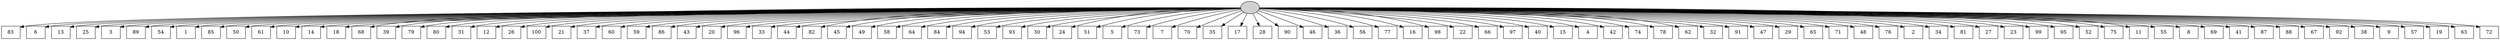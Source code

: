 digraph G {
0[style=filled, fillcolor=grey82, label=""];
1[shape=box,style=filled, fillcolor=white,label="83\n"];
2[shape=box,style=filled, fillcolor=white,label="6\n"];
3[shape=box,style=filled, fillcolor=white,label="13\n"];
4[shape=box,style=filled, fillcolor=white,label="25\n"];
5[shape=box,style=filled, fillcolor=white,label="3\n"];
6[shape=box,style=filled, fillcolor=white,label="89\n"];
7[shape=box,style=filled, fillcolor=white,label="54\n"];
8[shape=box,style=filled, fillcolor=white,label="1\n"];
9[shape=box,style=filled, fillcolor=white,label="85\n"];
10[shape=box,style=filled, fillcolor=white,label="50\n"];
11[shape=box,style=filled, fillcolor=white,label="61\n"];
12[shape=box,style=filled, fillcolor=white,label="10\n"];
13[shape=box,style=filled, fillcolor=white,label="14\n"];
14[shape=box,style=filled, fillcolor=white,label="18\n"];
15[shape=box,style=filled, fillcolor=white,label="68\n"];
16[shape=box,style=filled, fillcolor=white,label="39\n"];
17[shape=box,style=filled, fillcolor=white,label="79\n"];
18[shape=box,style=filled, fillcolor=white,label="80\n"];
19[shape=box,style=filled, fillcolor=white,label="31\n"];
20[shape=box,style=filled, fillcolor=white,label="12\n"];
21[shape=box,style=filled, fillcolor=white,label="26\n"];
22[shape=box,style=filled, fillcolor=white,label="100\n"];
23[shape=box,style=filled, fillcolor=white,label="21\n"];
24[shape=box,style=filled, fillcolor=white,label="37\n"];
25[shape=box,style=filled, fillcolor=white,label="60\n"];
26[shape=box,style=filled, fillcolor=white,label="59\n"];
27[shape=box,style=filled, fillcolor=white,label="86\n"];
28[shape=box,style=filled, fillcolor=white,label="43\n"];
29[shape=box,style=filled, fillcolor=white,label="20\n"];
30[shape=box,style=filled, fillcolor=white,label="96\n"];
31[shape=box,style=filled, fillcolor=white,label="33\n"];
32[shape=box,style=filled, fillcolor=white,label="44\n"];
33[shape=box,style=filled, fillcolor=white,label="82\n"];
34[shape=box,style=filled, fillcolor=white,label="45\n"];
35[shape=box,style=filled, fillcolor=white,label="49\n"];
36[shape=box,style=filled, fillcolor=white,label="58\n"];
37[shape=box,style=filled, fillcolor=white,label="64\n"];
38[shape=box,style=filled, fillcolor=white,label="84\n"];
39[shape=box,style=filled, fillcolor=white,label="94\n"];
40[shape=box,style=filled, fillcolor=white,label="53\n"];
41[shape=box,style=filled, fillcolor=white,label="93\n"];
42[shape=box,style=filled, fillcolor=white,label="30\n"];
43[shape=box,style=filled, fillcolor=white,label="24\n"];
44[shape=box,style=filled, fillcolor=white,label="51\n"];
45[shape=box,style=filled, fillcolor=white,label="5\n"];
46[shape=box,style=filled, fillcolor=white,label="73\n"];
47[shape=box,style=filled, fillcolor=white,label="7\n"];
48[shape=box,style=filled, fillcolor=white,label="70\n"];
49[shape=box,style=filled, fillcolor=white,label="35\n"];
50[shape=box,style=filled, fillcolor=white,label="17\n"];
51[shape=box,style=filled, fillcolor=white,label="28\n"];
52[shape=box,style=filled, fillcolor=white,label="90\n"];
53[shape=box,style=filled, fillcolor=white,label="46\n"];
54[shape=box,style=filled, fillcolor=white,label="36\n"];
55[shape=box,style=filled, fillcolor=white,label="56\n"];
56[shape=box,style=filled, fillcolor=white,label="77\n"];
57[shape=box,style=filled, fillcolor=white,label="16\n"];
58[shape=box,style=filled, fillcolor=white,label="98\n"];
59[shape=box,style=filled, fillcolor=white,label="22\n"];
60[shape=box,style=filled, fillcolor=white,label="66\n"];
61[shape=box,style=filled, fillcolor=white,label="97\n"];
62[shape=box,style=filled, fillcolor=white,label="40\n"];
63[shape=box,style=filled, fillcolor=white,label="15\n"];
64[shape=box,style=filled, fillcolor=white,label="4\n"];
65[shape=box,style=filled, fillcolor=white,label="42\n"];
66[shape=box,style=filled, fillcolor=white,label="74\n"];
67[shape=box,style=filled, fillcolor=white,label="78\n"];
68[shape=box,style=filled, fillcolor=white,label="62\n"];
69[shape=box,style=filled, fillcolor=white,label="32\n"];
70[shape=box,style=filled, fillcolor=white,label="91\n"];
71[shape=box,style=filled, fillcolor=white,label="47\n"];
72[shape=box,style=filled, fillcolor=white,label="29\n"];
73[shape=box,style=filled, fillcolor=white,label="65\n"];
74[shape=box,style=filled, fillcolor=white,label="71\n"];
75[shape=box,style=filled, fillcolor=white,label="48\n"];
76[shape=box,style=filled, fillcolor=white,label="76\n"];
77[shape=box,style=filled, fillcolor=white,label="2\n"];
78[shape=box,style=filled, fillcolor=white,label="34\n"];
79[shape=box,style=filled, fillcolor=white,label="81\n"];
80[shape=box,style=filled, fillcolor=white,label="27\n"];
81[shape=box,style=filled, fillcolor=white,label="23\n"];
82[shape=box,style=filled, fillcolor=white,label="99\n"];
83[shape=box,style=filled, fillcolor=white,label="95\n"];
84[shape=box,style=filled, fillcolor=white,label="52\n"];
85[shape=box,style=filled, fillcolor=white,label="75\n"];
86[shape=box,style=filled, fillcolor=white,label="11\n"];
87[shape=box,style=filled, fillcolor=white,label="55\n"];
88[shape=box,style=filled, fillcolor=white,label="8\n"];
89[shape=box,style=filled, fillcolor=white,label="69\n"];
90[shape=box,style=filled, fillcolor=white,label="41\n"];
91[shape=box,style=filled, fillcolor=white,label="87\n"];
92[shape=box,style=filled, fillcolor=white,label="88\n"];
93[shape=box,style=filled, fillcolor=white,label="67\n"];
94[shape=box,style=filled, fillcolor=white,label="92\n"];
95[shape=box,style=filled, fillcolor=white,label="38\n"];
96[shape=box,style=filled, fillcolor=white,label="9\n"];
97[shape=box,style=filled, fillcolor=white,label="57\n"];
98[shape=box,style=filled, fillcolor=white,label="19\n"];
99[shape=box,style=filled, fillcolor=white,label="63\n"];
100[shape=box,style=filled, fillcolor=white,label="72\n"];
0->1 ;
0->2 ;
0->3 ;
0->4 ;
0->5 ;
0->6 ;
0->7 ;
0->8 ;
0->9 ;
0->10 ;
0->11 ;
0->12 ;
0->13 ;
0->14 ;
0->15 ;
0->16 ;
0->17 ;
0->18 ;
0->19 ;
0->20 ;
0->21 ;
0->22 ;
0->23 ;
0->24 ;
0->25 ;
0->26 ;
0->27 ;
0->28 ;
0->29 ;
0->30 ;
0->31 ;
0->32 ;
0->33 ;
0->34 ;
0->35 ;
0->36 ;
0->37 ;
0->38 ;
0->39 ;
0->40 ;
0->41 ;
0->42 ;
0->43 ;
0->44 ;
0->45 ;
0->46 ;
0->47 ;
0->48 ;
0->49 ;
0->50 ;
0->51 ;
0->52 ;
0->53 ;
0->54 ;
0->55 ;
0->56 ;
0->57 ;
0->58 ;
0->59 ;
0->60 ;
0->61 ;
0->62 ;
0->63 ;
0->64 ;
0->65 ;
0->66 ;
0->67 ;
0->68 ;
0->69 ;
0->70 ;
0->71 ;
0->72 ;
0->73 ;
0->74 ;
0->75 ;
0->76 ;
0->77 ;
0->78 ;
0->79 ;
0->80 ;
0->81 ;
0->82 ;
0->83 ;
0->84 ;
0->85 ;
0->86 ;
0->87 ;
0->88 ;
0->89 ;
0->90 ;
0->91 ;
0->92 ;
0->93 ;
0->94 ;
0->95 ;
0->96 ;
0->97 ;
0->98 ;
0->99 ;
0->100 ;
}
